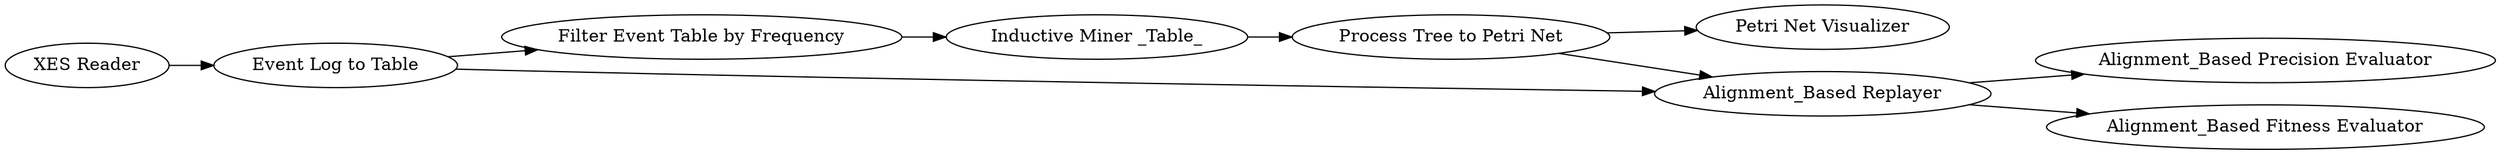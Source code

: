 digraph {
	24 [label="Petri Net Visualizer"]
	25 [label="XES Reader"]
	26 [label="Event Log to Table"]
	27 [label="Filter Event Table by Frequency"]
	28 [label="Alignment_Based Replayer"]
	29 [label="Inductive Miner _Table_"]
	30 [label="Process Tree to Petri Net"]
	31 [label="Alignment_Based Precision Evaluator"]
	32 [label="Alignment_Based Fitness Evaluator"]
	25 -> 26
	26 -> 27
	26 -> 28
	27 -> 29
	28 -> 32
	28 -> 31
	29 -> 30
	30 -> 28
	30 -> 24
	rankdir=LR
}
